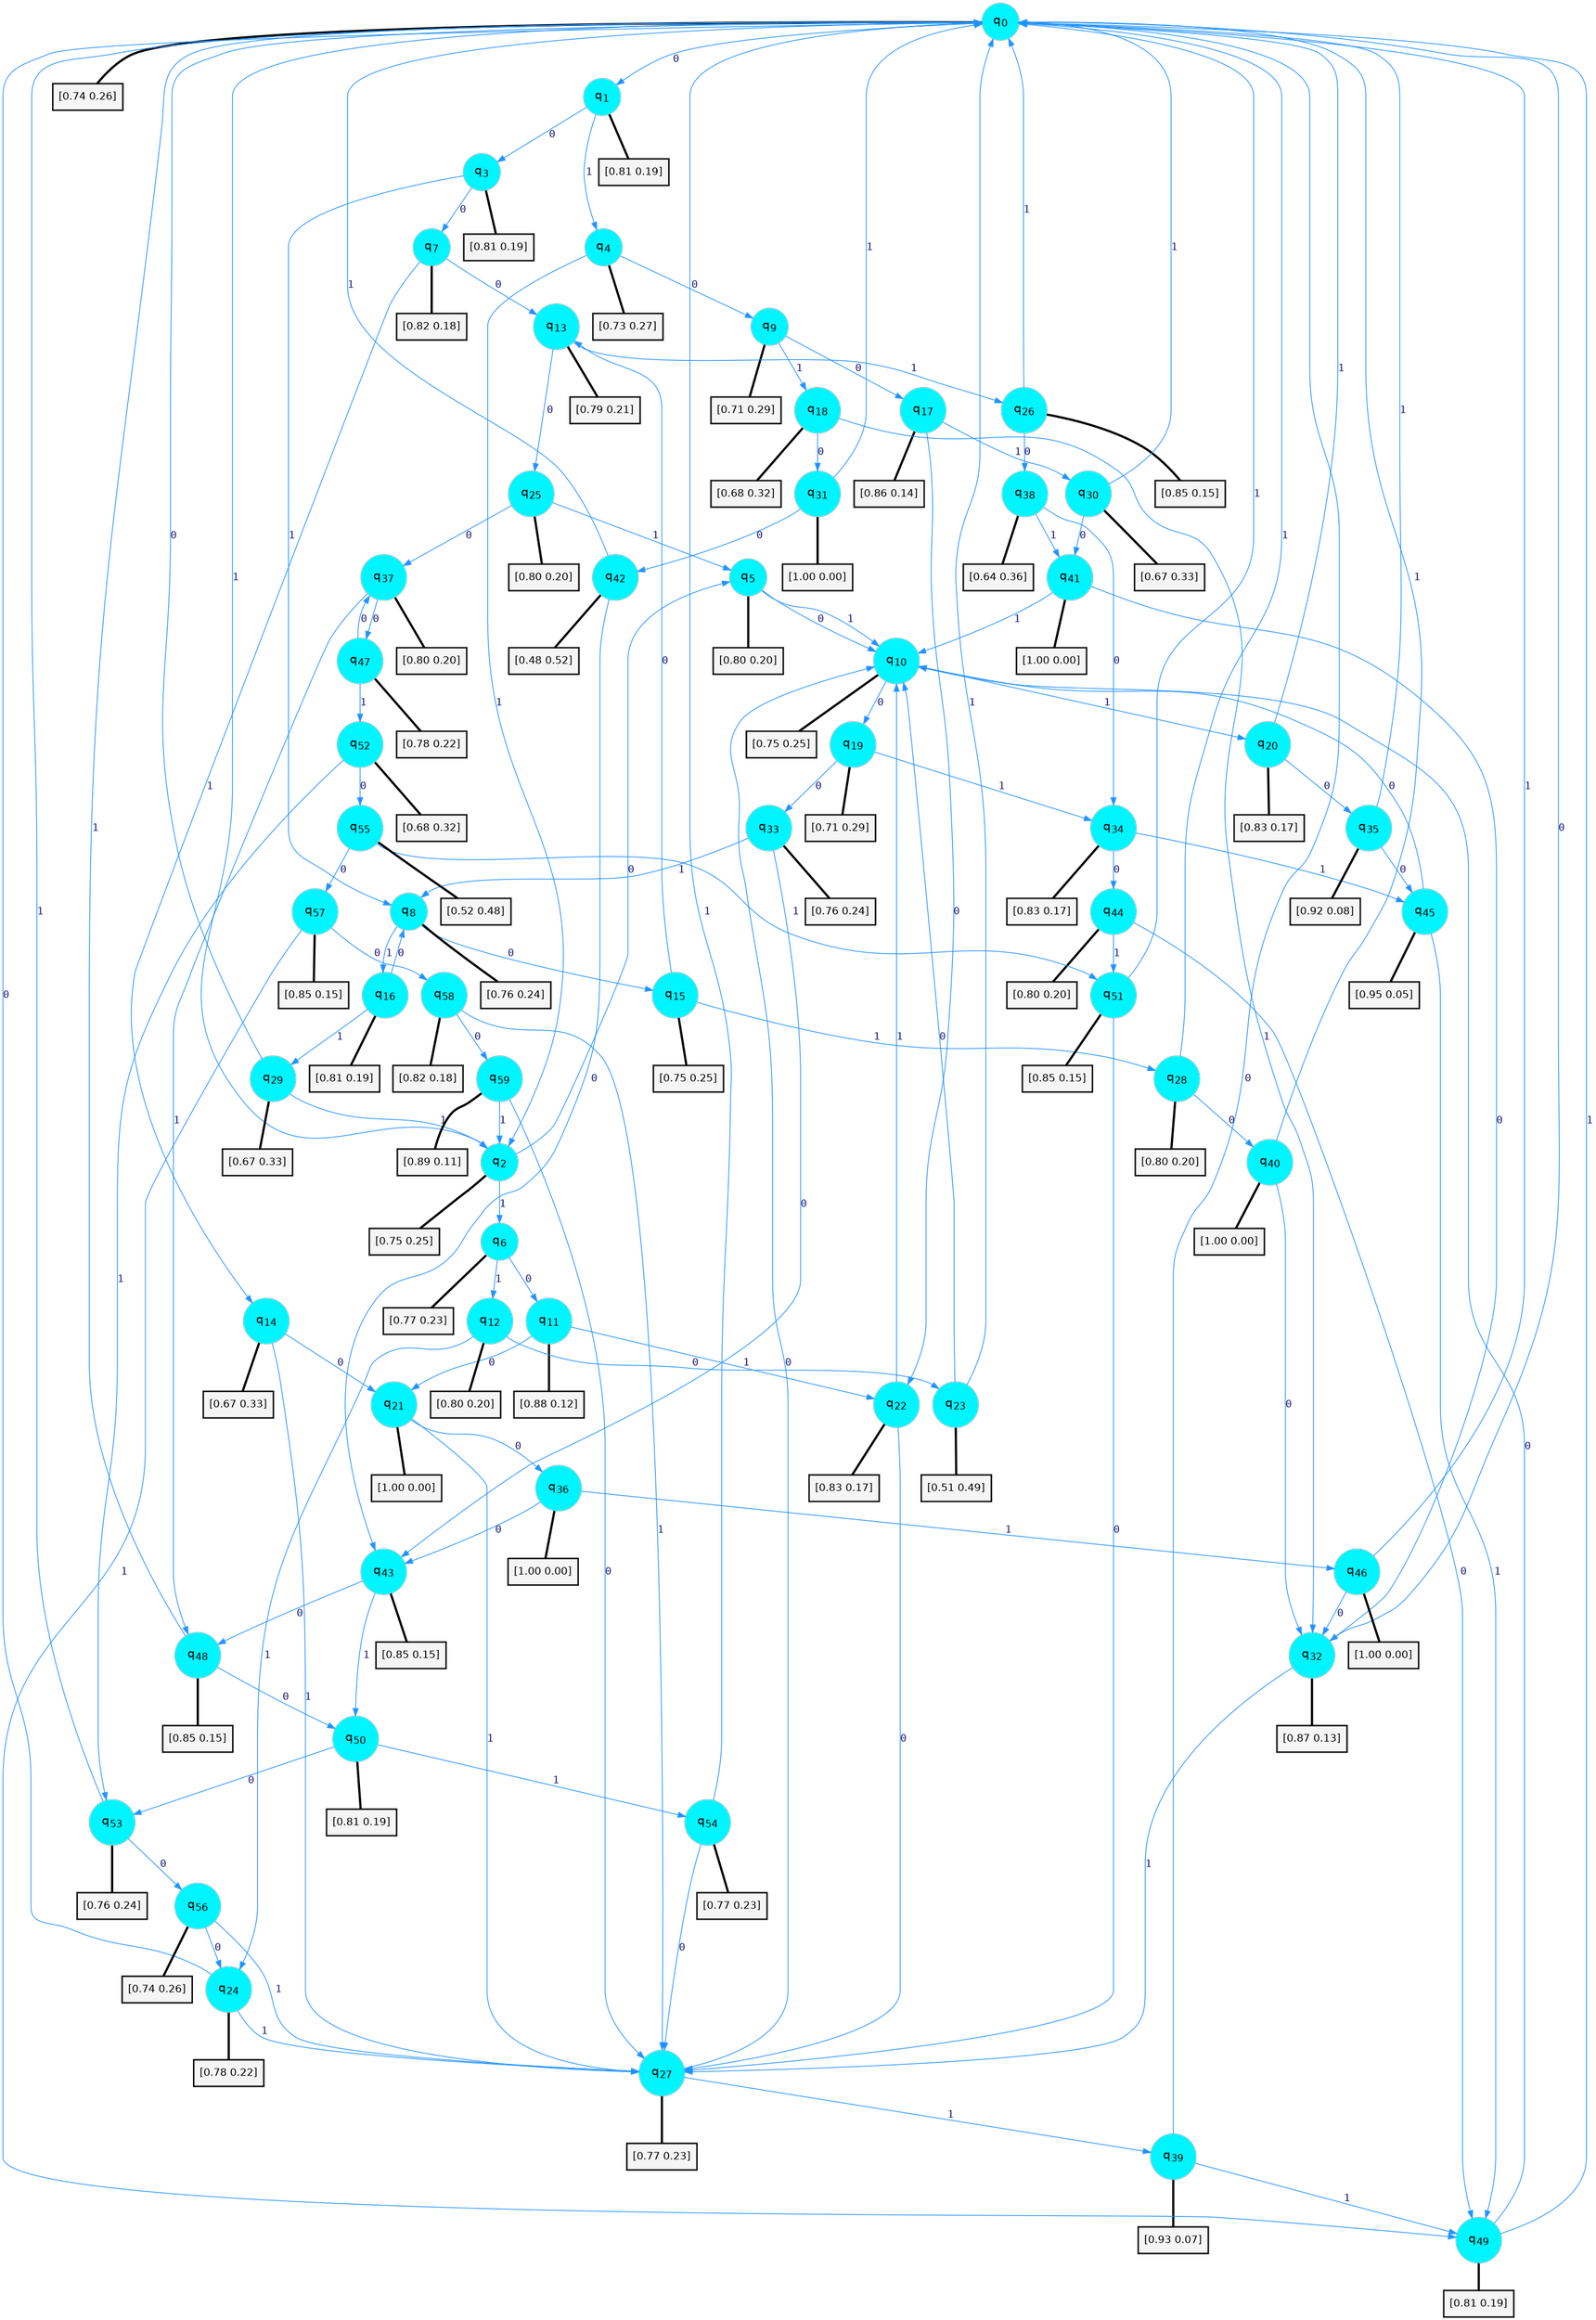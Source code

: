 digraph G {
graph [
bgcolor=transparent, dpi=300, rankdir=TD, size="40,25"];
node [
color=gray, fillcolor=turquoise1, fontcolor=black, fontname=Helvetica, fontsize=16, fontweight=bold, shape=circle, style=filled];
edge [
arrowsize=1, color=dodgerblue1, fontcolor=midnightblue, fontname=courier, fontweight=bold, penwidth=1, style=solid, weight=20];
0[label=<q<SUB>0</SUB>>];
1[label=<q<SUB>1</SUB>>];
2[label=<q<SUB>2</SUB>>];
3[label=<q<SUB>3</SUB>>];
4[label=<q<SUB>4</SUB>>];
5[label=<q<SUB>5</SUB>>];
6[label=<q<SUB>6</SUB>>];
7[label=<q<SUB>7</SUB>>];
8[label=<q<SUB>8</SUB>>];
9[label=<q<SUB>9</SUB>>];
10[label=<q<SUB>10</SUB>>];
11[label=<q<SUB>11</SUB>>];
12[label=<q<SUB>12</SUB>>];
13[label=<q<SUB>13</SUB>>];
14[label=<q<SUB>14</SUB>>];
15[label=<q<SUB>15</SUB>>];
16[label=<q<SUB>16</SUB>>];
17[label=<q<SUB>17</SUB>>];
18[label=<q<SUB>18</SUB>>];
19[label=<q<SUB>19</SUB>>];
20[label=<q<SUB>20</SUB>>];
21[label=<q<SUB>21</SUB>>];
22[label=<q<SUB>22</SUB>>];
23[label=<q<SUB>23</SUB>>];
24[label=<q<SUB>24</SUB>>];
25[label=<q<SUB>25</SUB>>];
26[label=<q<SUB>26</SUB>>];
27[label=<q<SUB>27</SUB>>];
28[label=<q<SUB>28</SUB>>];
29[label=<q<SUB>29</SUB>>];
30[label=<q<SUB>30</SUB>>];
31[label=<q<SUB>31</SUB>>];
32[label=<q<SUB>32</SUB>>];
33[label=<q<SUB>33</SUB>>];
34[label=<q<SUB>34</SUB>>];
35[label=<q<SUB>35</SUB>>];
36[label=<q<SUB>36</SUB>>];
37[label=<q<SUB>37</SUB>>];
38[label=<q<SUB>38</SUB>>];
39[label=<q<SUB>39</SUB>>];
40[label=<q<SUB>40</SUB>>];
41[label=<q<SUB>41</SUB>>];
42[label=<q<SUB>42</SUB>>];
43[label=<q<SUB>43</SUB>>];
44[label=<q<SUB>44</SUB>>];
45[label=<q<SUB>45</SUB>>];
46[label=<q<SUB>46</SUB>>];
47[label=<q<SUB>47</SUB>>];
48[label=<q<SUB>48</SUB>>];
49[label=<q<SUB>49</SUB>>];
50[label=<q<SUB>50</SUB>>];
51[label=<q<SUB>51</SUB>>];
52[label=<q<SUB>52</SUB>>];
53[label=<q<SUB>53</SUB>>];
54[label=<q<SUB>54</SUB>>];
55[label=<q<SUB>55</SUB>>];
56[label=<q<SUB>56</SUB>>];
57[label=<q<SUB>57</SUB>>];
58[label=<q<SUB>58</SUB>>];
59[label=<q<SUB>59</SUB>>];
60[label="[0.74 0.26]", shape=box,fontcolor=black, fontname=Helvetica, fontsize=14, penwidth=2, fillcolor=whitesmoke,color=black];
61[label="[0.81 0.19]", shape=box,fontcolor=black, fontname=Helvetica, fontsize=14, penwidth=2, fillcolor=whitesmoke,color=black];
62[label="[0.75 0.25]", shape=box,fontcolor=black, fontname=Helvetica, fontsize=14, penwidth=2, fillcolor=whitesmoke,color=black];
63[label="[0.81 0.19]", shape=box,fontcolor=black, fontname=Helvetica, fontsize=14, penwidth=2, fillcolor=whitesmoke,color=black];
64[label="[0.73 0.27]", shape=box,fontcolor=black, fontname=Helvetica, fontsize=14, penwidth=2, fillcolor=whitesmoke,color=black];
65[label="[0.80 0.20]", shape=box,fontcolor=black, fontname=Helvetica, fontsize=14, penwidth=2, fillcolor=whitesmoke,color=black];
66[label="[0.77 0.23]", shape=box,fontcolor=black, fontname=Helvetica, fontsize=14, penwidth=2, fillcolor=whitesmoke,color=black];
67[label="[0.82 0.18]", shape=box,fontcolor=black, fontname=Helvetica, fontsize=14, penwidth=2, fillcolor=whitesmoke,color=black];
68[label="[0.76 0.24]", shape=box,fontcolor=black, fontname=Helvetica, fontsize=14, penwidth=2, fillcolor=whitesmoke,color=black];
69[label="[0.71 0.29]", shape=box,fontcolor=black, fontname=Helvetica, fontsize=14, penwidth=2, fillcolor=whitesmoke,color=black];
70[label="[0.75 0.25]", shape=box,fontcolor=black, fontname=Helvetica, fontsize=14, penwidth=2, fillcolor=whitesmoke,color=black];
71[label="[0.88 0.12]", shape=box,fontcolor=black, fontname=Helvetica, fontsize=14, penwidth=2, fillcolor=whitesmoke,color=black];
72[label="[0.80 0.20]", shape=box,fontcolor=black, fontname=Helvetica, fontsize=14, penwidth=2, fillcolor=whitesmoke,color=black];
73[label="[0.79 0.21]", shape=box,fontcolor=black, fontname=Helvetica, fontsize=14, penwidth=2, fillcolor=whitesmoke,color=black];
74[label="[0.67 0.33]", shape=box,fontcolor=black, fontname=Helvetica, fontsize=14, penwidth=2, fillcolor=whitesmoke,color=black];
75[label="[0.75 0.25]", shape=box,fontcolor=black, fontname=Helvetica, fontsize=14, penwidth=2, fillcolor=whitesmoke,color=black];
76[label="[0.81 0.19]", shape=box,fontcolor=black, fontname=Helvetica, fontsize=14, penwidth=2, fillcolor=whitesmoke,color=black];
77[label="[0.86 0.14]", shape=box,fontcolor=black, fontname=Helvetica, fontsize=14, penwidth=2, fillcolor=whitesmoke,color=black];
78[label="[0.68 0.32]", shape=box,fontcolor=black, fontname=Helvetica, fontsize=14, penwidth=2, fillcolor=whitesmoke,color=black];
79[label="[0.71 0.29]", shape=box,fontcolor=black, fontname=Helvetica, fontsize=14, penwidth=2, fillcolor=whitesmoke,color=black];
80[label="[0.83 0.17]", shape=box,fontcolor=black, fontname=Helvetica, fontsize=14, penwidth=2, fillcolor=whitesmoke,color=black];
81[label="[1.00 0.00]", shape=box,fontcolor=black, fontname=Helvetica, fontsize=14, penwidth=2, fillcolor=whitesmoke,color=black];
82[label="[0.83 0.17]", shape=box,fontcolor=black, fontname=Helvetica, fontsize=14, penwidth=2, fillcolor=whitesmoke,color=black];
83[label="[0.51 0.49]", shape=box,fontcolor=black, fontname=Helvetica, fontsize=14, penwidth=2, fillcolor=whitesmoke,color=black];
84[label="[0.78 0.22]", shape=box,fontcolor=black, fontname=Helvetica, fontsize=14, penwidth=2, fillcolor=whitesmoke,color=black];
85[label="[0.80 0.20]", shape=box,fontcolor=black, fontname=Helvetica, fontsize=14, penwidth=2, fillcolor=whitesmoke,color=black];
86[label="[0.85 0.15]", shape=box,fontcolor=black, fontname=Helvetica, fontsize=14, penwidth=2, fillcolor=whitesmoke,color=black];
87[label="[0.77 0.23]", shape=box,fontcolor=black, fontname=Helvetica, fontsize=14, penwidth=2, fillcolor=whitesmoke,color=black];
88[label="[0.80 0.20]", shape=box,fontcolor=black, fontname=Helvetica, fontsize=14, penwidth=2, fillcolor=whitesmoke,color=black];
89[label="[0.67 0.33]", shape=box,fontcolor=black, fontname=Helvetica, fontsize=14, penwidth=2, fillcolor=whitesmoke,color=black];
90[label="[0.67 0.33]", shape=box,fontcolor=black, fontname=Helvetica, fontsize=14, penwidth=2, fillcolor=whitesmoke,color=black];
91[label="[1.00 0.00]", shape=box,fontcolor=black, fontname=Helvetica, fontsize=14, penwidth=2, fillcolor=whitesmoke,color=black];
92[label="[0.87 0.13]", shape=box,fontcolor=black, fontname=Helvetica, fontsize=14, penwidth=2, fillcolor=whitesmoke,color=black];
93[label="[0.76 0.24]", shape=box,fontcolor=black, fontname=Helvetica, fontsize=14, penwidth=2, fillcolor=whitesmoke,color=black];
94[label="[0.83 0.17]", shape=box,fontcolor=black, fontname=Helvetica, fontsize=14, penwidth=2, fillcolor=whitesmoke,color=black];
95[label="[0.92 0.08]", shape=box,fontcolor=black, fontname=Helvetica, fontsize=14, penwidth=2, fillcolor=whitesmoke,color=black];
96[label="[1.00 0.00]", shape=box,fontcolor=black, fontname=Helvetica, fontsize=14, penwidth=2, fillcolor=whitesmoke,color=black];
97[label="[0.80 0.20]", shape=box,fontcolor=black, fontname=Helvetica, fontsize=14, penwidth=2, fillcolor=whitesmoke,color=black];
98[label="[0.64 0.36]", shape=box,fontcolor=black, fontname=Helvetica, fontsize=14, penwidth=2, fillcolor=whitesmoke,color=black];
99[label="[0.93 0.07]", shape=box,fontcolor=black, fontname=Helvetica, fontsize=14, penwidth=2, fillcolor=whitesmoke,color=black];
100[label="[1.00 0.00]", shape=box,fontcolor=black, fontname=Helvetica, fontsize=14, penwidth=2, fillcolor=whitesmoke,color=black];
101[label="[1.00 0.00]", shape=box,fontcolor=black, fontname=Helvetica, fontsize=14, penwidth=2, fillcolor=whitesmoke,color=black];
102[label="[0.48 0.52]", shape=box,fontcolor=black, fontname=Helvetica, fontsize=14, penwidth=2, fillcolor=whitesmoke,color=black];
103[label="[0.85 0.15]", shape=box,fontcolor=black, fontname=Helvetica, fontsize=14, penwidth=2, fillcolor=whitesmoke,color=black];
104[label="[0.80 0.20]", shape=box,fontcolor=black, fontname=Helvetica, fontsize=14, penwidth=2, fillcolor=whitesmoke,color=black];
105[label="[0.95 0.05]", shape=box,fontcolor=black, fontname=Helvetica, fontsize=14, penwidth=2, fillcolor=whitesmoke,color=black];
106[label="[1.00 0.00]", shape=box,fontcolor=black, fontname=Helvetica, fontsize=14, penwidth=2, fillcolor=whitesmoke,color=black];
107[label="[0.78 0.22]", shape=box,fontcolor=black, fontname=Helvetica, fontsize=14, penwidth=2, fillcolor=whitesmoke,color=black];
108[label="[0.85 0.15]", shape=box,fontcolor=black, fontname=Helvetica, fontsize=14, penwidth=2, fillcolor=whitesmoke,color=black];
109[label="[0.81 0.19]", shape=box,fontcolor=black, fontname=Helvetica, fontsize=14, penwidth=2, fillcolor=whitesmoke,color=black];
110[label="[0.81 0.19]", shape=box,fontcolor=black, fontname=Helvetica, fontsize=14, penwidth=2, fillcolor=whitesmoke,color=black];
111[label="[0.85 0.15]", shape=box,fontcolor=black, fontname=Helvetica, fontsize=14, penwidth=2, fillcolor=whitesmoke,color=black];
112[label="[0.68 0.32]", shape=box,fontcolor=black, fontname=Helvetica, fontsize=14, penwidth=2, fillcolor=whitesmoke,color=black];
113[label="[0.76 0.24]", shape=box,fontcolor=black, fontname=Helvetica, fontsize=14, penwidth=2, fillcolor=whitesmoke,color=black];
114[label="[0.77 0.23]", shape=box,fontcolor=black, fontname=Helvetica, fontsize=14, penwidth=2, fillcolor=whitesmoke,color=black];
115[label="[0.52 0.48]", shape=box,fontcolor=black, fontname=Helvetica, fontsize=14, penwidth=2, fillcolor=whitesmoke,color=black];
116[label="[0.74 0.26]", shape=box,fontcolor=black, fontname=Helvetica, fontsize=14, penwidth=2, fillcolor=whitesmoke,color=black];
117[label="[0.85 0.15]", shape=box,fontcolor=black, fontname=Helvetica, fontsize=14, penwidth=2, fillcolor=whitesmoke,color=black];
118[label="[0.82 0.18]", shape=box,fontcolor=black, fontname=Helvetica, fontsize=14, penwidth=2, fillcolor=whitesmoke,color=black];
119[label="[0.89 0.11]", shape=box,fontcolor=black, fontname=Helvetica, fontsize=14, penwidth=2, fillcolor=whitesmoke,color=black];
0->1 [label=0];
0->2 [label=1];
0->60 [arrowhead=none, penwidth=3,color=black];
1->3 [label=0];
1->4 [label=1];
1->61 [arrowhead=none, penwidth=3,color=black];
2->5 [label=0];
2->6 [label=1];
2->62 [arrowhead=none, penwidth=3,color=black];
3->7 [label=0];
3->8 [label=1];
3->63 [arrowhead=none, penwidth=3,color=black];
4->9 [label=0];
4->2 [label=1];
4->64 [arrowhead=none, penwidth=3,color=black];
5->10 [label=0];
5->10 [label=1];
5->65 [arrowhead=none, penwidth=3,color=black];
6->11 [label=0];
6->12 [label=1];
6->66 [arrowhead=none, penwidth=3,color=black];
7->13 [label=0];
7->14 [label=1];
7->67 [arrowhead=none, penwidth=3,color=black];
8->15 [label=0];
8->16 [label=1];
8->68 [arrowhead=none, penwidth=3,color=black];
9->17 [label=0];
9->18 [label=1];
9->69 [arrowhead=none, penwidth=3,color=black];
10->19 [label=0];
10->20 [label=1];
10->70 [arrowhead=none, penwidth=3,color=black];
11->21 [label=0];
11->22 [label=1];
11->71 [arrowhead=none, penwidth=3,color=black];
12->23 [label=0];
12->24 [label=1];
12->72 [arrowhead=none, penwidth=3,color=black];
13->25 [label=0];
13->26 [label=1];
13->73 [arrowhead=none, penwidth=3,color=black];
14->21 [label=0];
14->27 [label=1];
14->74 [arrowhead=none, penwidth=3,color=black];
15->13 [label=0];
15->28 [label=1];
15->75 [arrowhead=none, penwidth=3,color=black];
16->8 [label=0];
16->29 [label=1];
16->76 [arrowhead=none, penwidth=3,color=black];
17->22 [label=0];
17->30 [label=1];
17->77 [arrowhead=none, penwidth=3,color=black];
18->31 [label=0];
18->32 [label=1];
18->78 [arrowhead=none, penwidth=3,color=black];
19->33 [label=0];
19->34 [label=1];
19->79 [arrowhead=none, penwidth=3,color=black];
20->35 [label=0];
20->0 [label=1];
20->80 [arrowhead=none, penwidth=3,color=black];
21->36 [label=0];
21->27 [label=1];
21->81 [arrowhead=none, penwidth=3,color=black];
22->27 [label=0];
22->10 [label=1];
22->82 [arrowhead=none, penwidth=3,color=black];
23->10 [label=0];
23->0 [label=1];
23->83 [arrowhead=none, penwidth=3,color=black];
24->0 [label=0];
24->27 [label=1];
24->84 [arrowhead=none, penwidth=3,color=black];
25->37 [label=0];
25->5 [label=1];
25->85 [arrowhead=none, penwidth=3,color=black];
26->38 [label=0];
26->0 [label=1];
26->86 [arrowhead=none, penwidth=3,color=black];
27->10 [label=0];
27->39 [label=1];
27->87 [arrowhead=none, penwidth=3,color=black];
28->40 [label=0];
28->0 [label=1];
28->88 [arrowhead=none, penwidth=3,color=black];
29->0 [label=0];
29->2 [label=1];
29->89 [arrowhead=none, penwidth=3,color=black];
30->41 [label=0];
30->0 [label=1];
30->90 [arrowhead=none, penwidth=3,color=black];
31->42 [label=0];
31->0 [label=1];
31->91 [arrowhead=none, penwidth=3,color=black];
32->0 [label=0];
32->27 [label=1];
32->92 [arrowhead=none, penwidth=3,color=black];
33->43 [label=0];
33->8 [label=1];
33->93 [arrowhead=none, penwidth=3,color=black];
34->44 [label=0];
34->45 [label=1];
34->94 [arrowhead=none, penwidth=3,color=black];
35->45 [label=0];
35->0 [label=1];
35->95 [arrowhead=none, penwidth=3,color=black];
36->43 [label=0];
36->46 [label=1];
36->96 [arrowhead=none, penwidth=3,color=black];
37->47 [label=0];
37->48 [label=1];
37->97 [arrowhead=none, penwidth=3,color=black];
38->34 [label=0];
38->41 [label=1];
38->98 [arrowhead=none, penwidth=3,color=black];
39->0 [label=0];
39->49 [label=1];
39->99 [arrowhead=none, penwidth=3,color=black];
40->32 [label=0];
40->0 [label=1];
40->100 [arrowhead=none, penwidth=3,color=black];
41->32 [label=0];
41->10 [label=1];
41->101 [arrowhead=none, penwidth=3,color=black];
42->43 [label=0];
42->0 [label=1];
42->102 [arrowhead=none, penwidth=3,color=black];
43->48 [label=0];
43->50 [label=1];
43->103 [arrowhead=none, penwidth=3,color=black];
44->49 [label=0];
44->51 [label=1];
44->104 [arrowhead=none, penwidth=3,color=black];
45->10 [label=0];
45->49 [label=1];
45->105 [arrowhead=none, penwidth=3,color=black];
46->32 [label=0];
46->0 [label=1];
46->106 [arrowhead=none, penwidth=3,color=black];
47->37 [label=0];
47->52 [label=1];
47->107 [arrowhead=none, penwidth=3,color=black];
48->50 [label=0];
48->0 [label=1];
48->108 [arrowhead=none, penwidth=3,color=black];
49->10 [label=0];
49->0 [label=1];
49->109 [arrowhead=none, penwidth=3,color=black];
50->53 [label=0];
50->54 [label=1];
50->110 [arrowhead=none, penwidth=3,color=black];
51->27 [label=0];
51->0 [label=1];
51->111 [arrowhead=none, penwidth=3,color=black];
52->55 [label=0];
52->53 [label=1];
52->112 [arrowhead=none, penwidth=3,color=black];
53->56 [label=0];
53->0 [label=1];
53->113 [arrowhead=none, penwidth=3,color=black];
54->27 [label=0];
54->0 [label=1];
54->114 [arrowhead=none, penwidth=3,color=black];
55->57 [label=0];
55->51 [label=1];
55->115 [arrowhead=none, penwidth=3,color=black];
56->24 [label=0];
56->27 [label=1];
56->116 [arrowhead=none, penwidth=3,color=black];
57->58 [label=0];
57->49 [label=1];
57->117 [arrowhead=none, penwidth=3,color=black];
58->59 [label=0];
58->27 [label=1];
58->118 [arrowhead=none, penwidth=3,color=black];
59->27 [label=0];
59->2 [label=1];
59->119 [arrowhead=none, penwidth=3,color=black];
}
